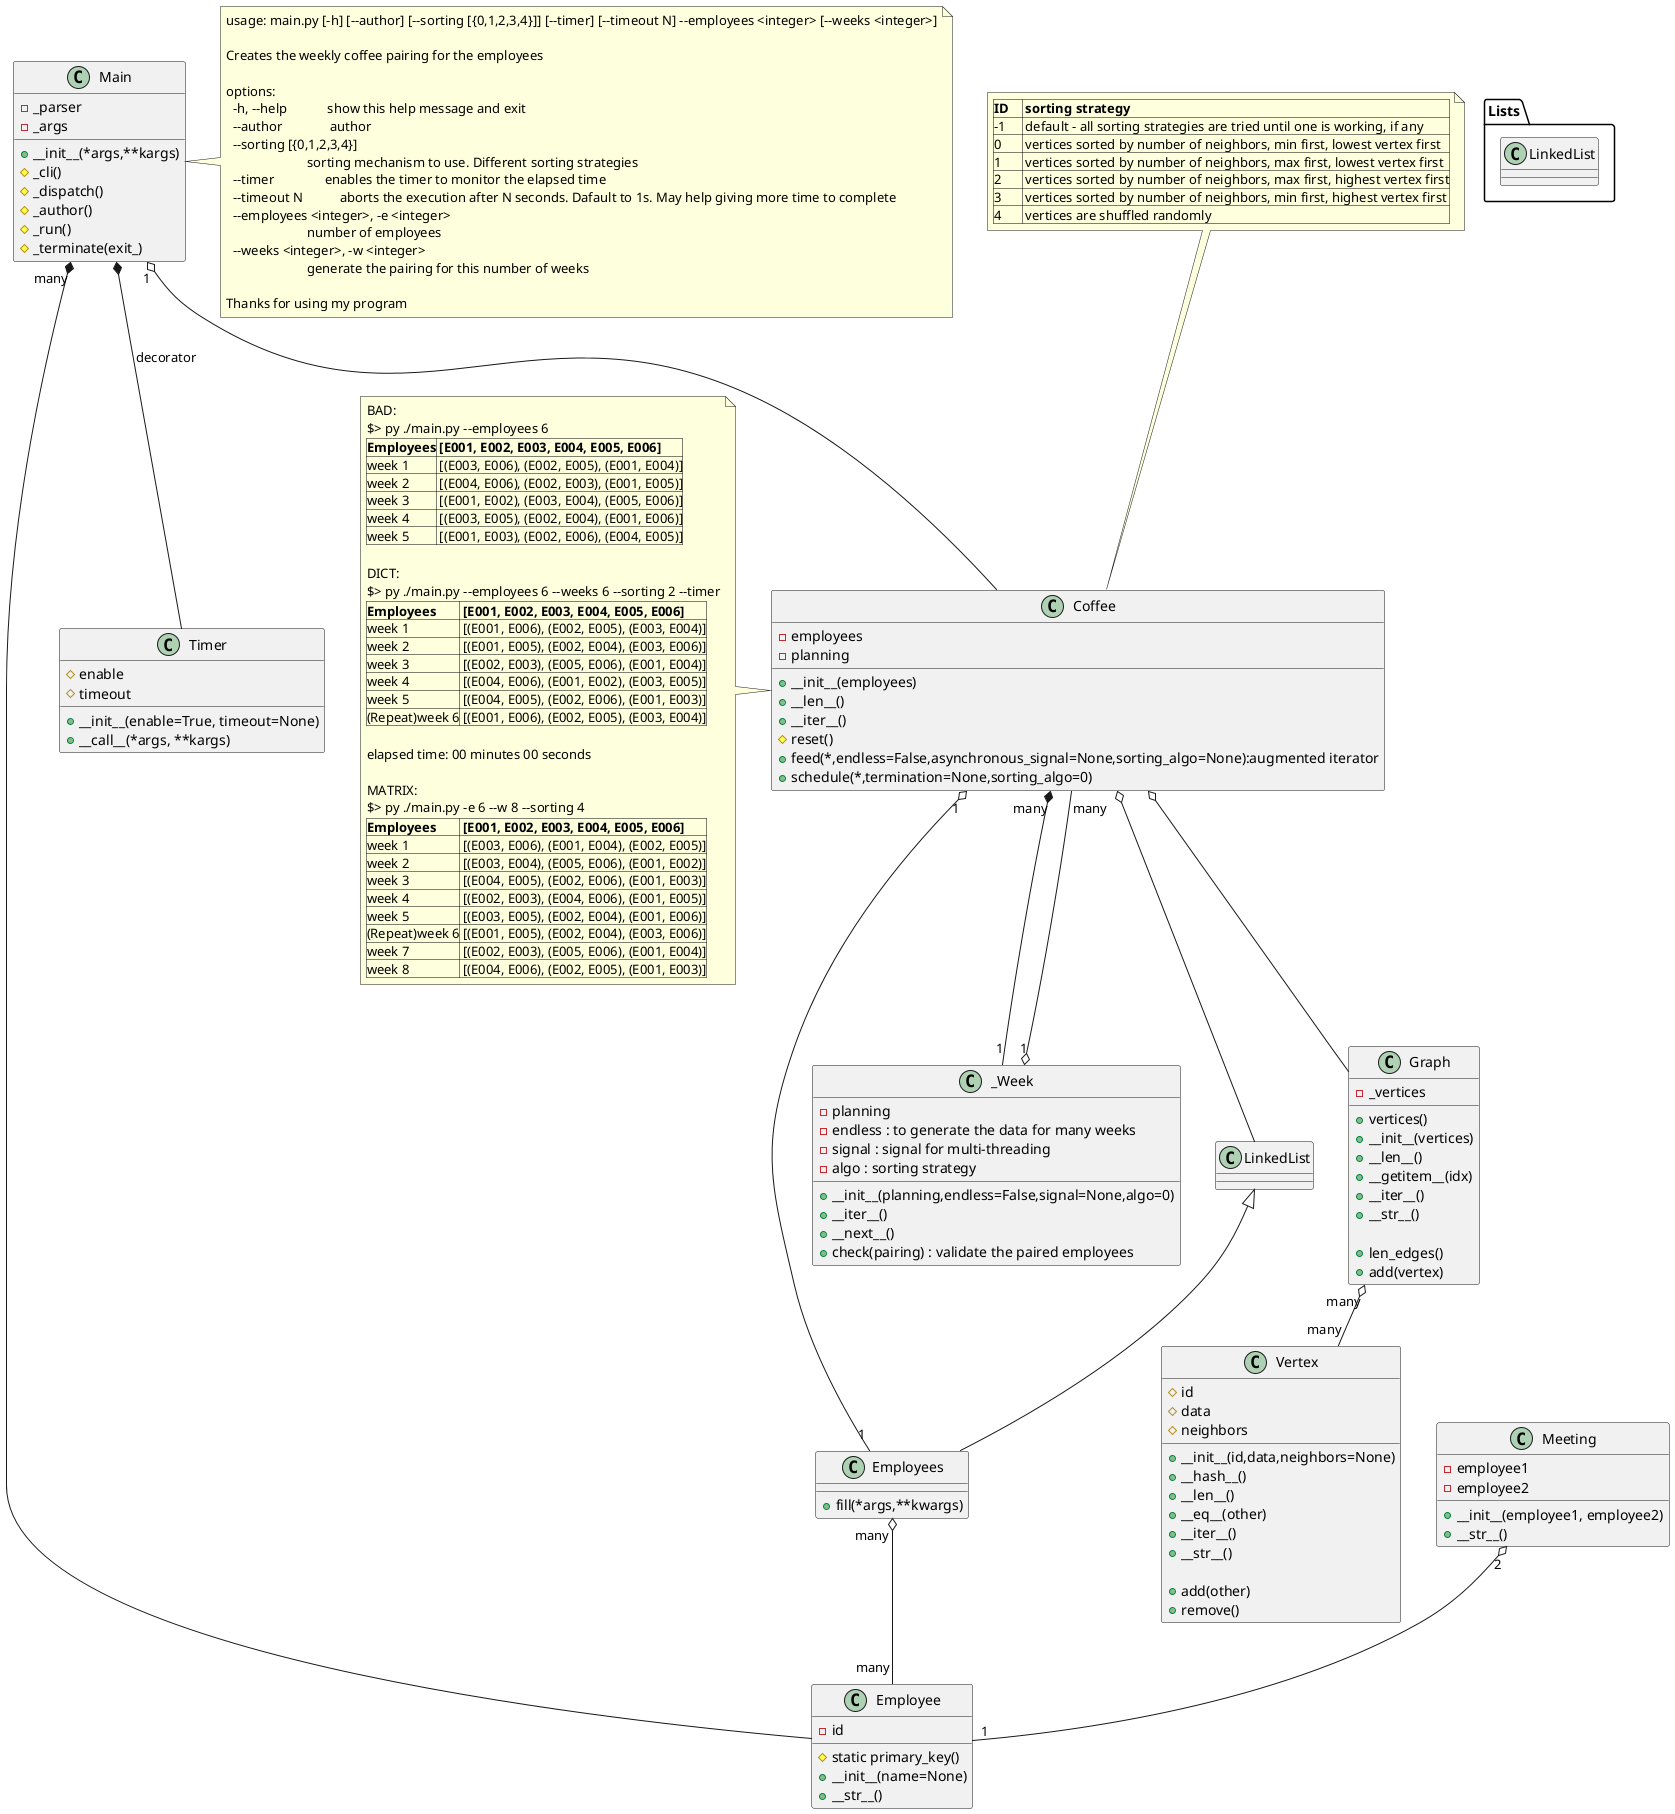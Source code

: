 ' Bertrand Blanc (Alan Turing)
@startuml

class Employee{
    - id

    # static primary_key()
    + __init__(name=None)
    + __str__()
}

class Employees{
    + fill(*args,**kwargs)
}
LinkedList <|-- Employees


class Meeting{
    - employee1
    - employee2

    + __init__(employee1, employee2)
    + __str__()
}
Meeting "2" o-- "1" Employee


class _Week {
    - planning
    - endless : to generate the data for many weeks
    - signal : signal for multi-threading
    - algo : sorting strategy

    + __init__(planning,endless=False,signal=None,algo=0)
    + __iter__()
    + __next__()
    + check(pairing) : validate the paired employees
}


class Coffee{
    - employees
    - planning

    + __init__(employees)
    + __len__()
    + __iter__()
    # reset()
    + feed(*,endless=False,asynchronous_signal=None,sorting_algo=None):augmented iterator 
    + schedule(*,termination=None,sorting_algo=0)

}

Coffee "many" *-- "1" _Week
_Week "1" o-- "many" Coffee
Coffee "1" o-- "1" Employees
Employees "many" o-- "many" Employee

package Lists {
    class LinkedList{
    }
}
Coffee o-- LinkedList

class Vertex{
    # id
    # data
    # neighbors

    + __init__(id,data,neighbors=None)
    + __hash__()
    + __len__()
    + __eq__(other)
    + __iter__()
    + __str__()

    + add(other)
    + remove()
}

class Graph{
    - _vertices

    + vertices()
    + __init__(vertices)
    + __len__()
    + __getitem__(idx)
    + __iter__()
    + __str__()

    + len_edges()
    + add(vertex)

}
Graph "many" o-- "many" Vertex
Coffee o-- Graph

class Main{
    - _parser
    - _args

    + __init__(*args,**kargs)
    # _cli()
    # _dispatch()
    # _author()
    # _run()
    # _terminate(exit_)
}

Main "many" *-- Employee
Main "1" o-- Coffee

class Timer{
    # enable
    # timeout

    + __init__(enable=True, timeout=None)
    + __call__(*args, **kargs)
}
Main *-- Timer: decorator


note left of Coffee
BAD:
$> py ./main.py --employees 6 
|=Employees|= [E001, E002, E003, E004, E005, E006]|
|week 1| [(E003, E006), (E002, E005), (E001, E004)]|
|week 2| [(E004, E006), (E002, E003), (E001, E005)]|
|week 3| [(E001, E002), (E003, E004), (E005, E006)]|
|week 4| [(E003, E005), (E002, E004), (E001, E006)]|
|week 5| [(E001, E003), (E002, E006), (E004, E005)]|

DICT:
$> py ./main.py --employees 6 &#45;&#45;weeks 6 &#45;&#45;sorting 2 &#45;&#45;timer
|=Employees|= [E001, E002, E003, E004, E005, E006]|
|week 1| [(E001, E006), (E002, E005), (E003, E004)]|
|week 2| [(E001, E005), (E002, E004), (E003, E006)]|
|week 3| [(E002, E003), (E005, E006), (E001, E004)]|
|week 4| [(E004, E006), (E001, E002), (E003, E005)]|
|week 5| [(E004, E005), (E002, E006), (E001, E003)]|
|(Repeat)week 6| [(E001, E006), (E002, E005), (E003, E004)]|

elapsed time: 00 minutes 00 seconds

MATRIX:
$> py ./main.py -e 6 &#45;&#45;w 8 &#45;&#45;sorting 4
|=Employees|= [E001, E002, E003, E004, E005, E006]|
|week 1| [(E003, E006), (E001, E004), (E002, E005)]|
|week 2| [(E003, E004), (E005, E006), (E001, E002)]|
|week 3| [(E004, E005), (E002, E006), (E001, E003)]|
|week 4| [(E002, E003), (E004, E006), (E001, E005)]|
|week 5| [(E003, E005), (E002, E004), (E001, E006)]|
|(Repeat)week 6| [(E001, E005), (E002, E004), (E003, E006)]|
|week 7| [(E002, E003), (E005, E006), (E001, E004)]|
|week 8| [(E004, E006), (E002, E005), (E001, E003)]|
end note


note right of Main
usage: main.py [-h] [&#45;&#45;author] [&#45;&#45;sorting [{0,1,2,3,4}]] [&#45;&#45;timer] [&#45;&#45;timeout N] &#45;&#45;employees <integer> [&#45;&#45;weeks <integer>]

Creates the weekly coffee pairing for the employees

options:
  -h, --help            show this help message and exit
  --author              author
  --sorting [{0,1,2,3,4}]
                        sorting mechanism to use. Different sorting strategies
  --timer               enables the timer to monitor the elapsed time
  --timeout N           aborts the execution after N seconds. Dafault to 1s. May help giving more time to complete
  --employees <integer>, -e <integer>
                        number of employees
  --weeks <integer>, -w <integer>
                        generate the pairing for this number of weeks

Thanks for using my program
end note


note top of Coffee
|=ID    |= sorting strategy|
|-1     | default - all sorting strategies are tried until one is working, if any|
|0      | vertices sorted by number of neighbors, min first, lowest vertex first|
|1      | vertices sorted by number of neighbors, max first, lowest vertex first|
|2      | vertices sorted by number of neighbors, max first, highest vertex first|
|3      | vertices sorted by number of neighbors, min first, highest vertex first|
|4      | vertices are shuffled randomly|
end note

@enduml